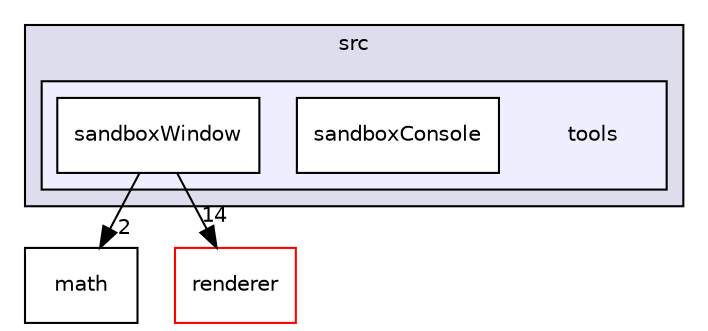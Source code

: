 digraph "src/tools" {
  compound=true
  node [ fontsize="10", fontname="Helvetica"];
  edge [ labelfontsize="10", labelfontname="Helvetica"];
  subgraph clusterdir_68267d1309a1af8e8297ef4c3efbcdba {
    graph [ bgcolor="#ddddee", pencolor="black", label="src" fontname="Helvetica", fontsize="10", URL="dir_68267d1309a1af8e8297ef4c3efbcdba.html"]
  subgraph clusterdir_1563a38af0d3a5e4a6330d6d45e9792a {
    graph [ bgcolor="#eeeeff", pencolor="black", label="" URL="dir_1563a38af0d3a5e4a6330d6d45e9792a.html"];
    dir_1563a38af0d3a5e4a6330d6d45e9792a [shape=plaintext label="tools"];
    dir_e2966214dd8d82851bb0a63543c5cb6e [shape=box label="sandboxConsole" color="black" fillcolor="white" style="filled" URL="dir_e2966214dd8d82851bb0a63543c5cb6e.html"];
    dir_b6c209a2dae370a0bda355c9cd1da2d3 [shape=box label="sandboxWindow" color="black" fillcolor="white" style="filled" URL="dir_b6c209a2dae370a0bda355c9cd1da2d3.html"];
  }
  }
  dir_ae9a93452e2a84339148a16bcf2eb561 [shape=box label="math" URL="dir_ae9a93452e2a84339148a16bcf2eb561.html"];
  dir_7bc5e25958a2fb25a8561f3aa0def6c5 [shape=box label="renderer" fillcolor="white" style="filled" color="red" URL="dir_7bc5e25958a2fb25a8561f3aa0def6c5.html"];
  dir_b6c209a2dae370a0bda355c9cd1da2d3->dir_ae9a93452e2a84339148a16bcf2eb561 [headlabel="2", labeldistance=1.5 headhref="dir_000012_000002.html"];
  dir_b6c209a2dae370a0bda355c9cd1da2d3->dir_7bc5e25958a2fb25a8561f3aa0def6c5 [headlabel="14", labeldistance=1.5 headhref="dir_000012_000006.html"];
}
